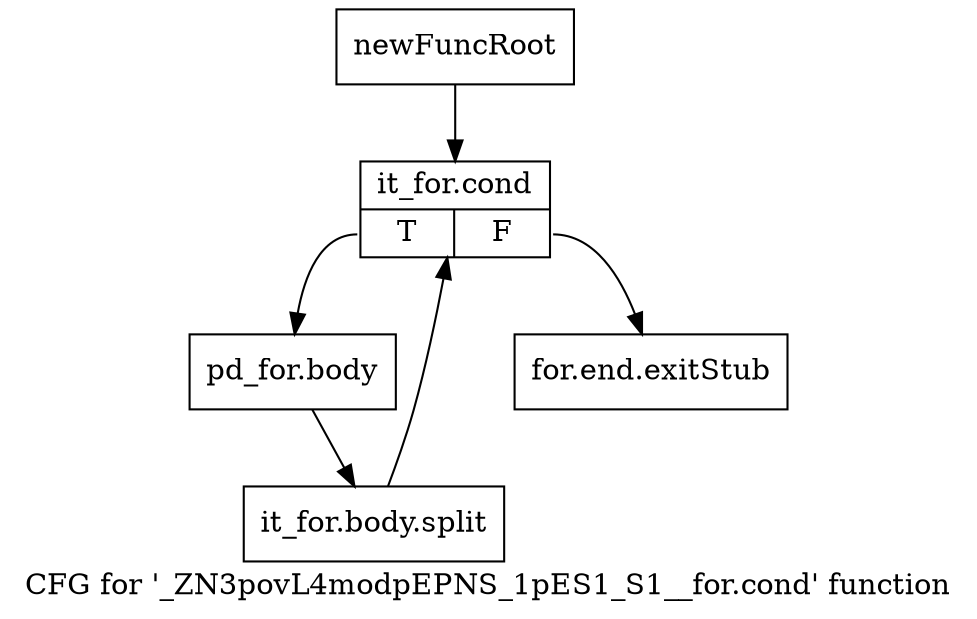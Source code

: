 digraph "CFG for '_ZN3povL4modpEPNS_1pES1_S1__for.cond' function" {
	label="CFG for '_ZN3povL4modpEPNS_1pES1_S1__for.cond' function";

	Node0x2a59940 [shape=record,label="{newFuncRoot}"];
	Node0x2a59940 -> Node0x2a599e0;
	Node0x2a59990 [shape=record,label="{for.end.exitStub}"];
	Node0x2a599e0 [shape=record,label="{it_for.cond|{<s0>T|<s1>F}}"];
	Node0x2a599e0:s0 -> Node0x2a59a30;
	Node0x2a599e0:s1 -> Node0x2a59990;
	Node0x2a59a30 [shape=record,label="{pd_for.body}"];
	Node0x2a59a30 -> Node0x38a8640;
	Node0x38a8640 [shape=record,label="{it_for.body.split}"];
	Node0x38a8640 -> Node0x2a599e0;
}
